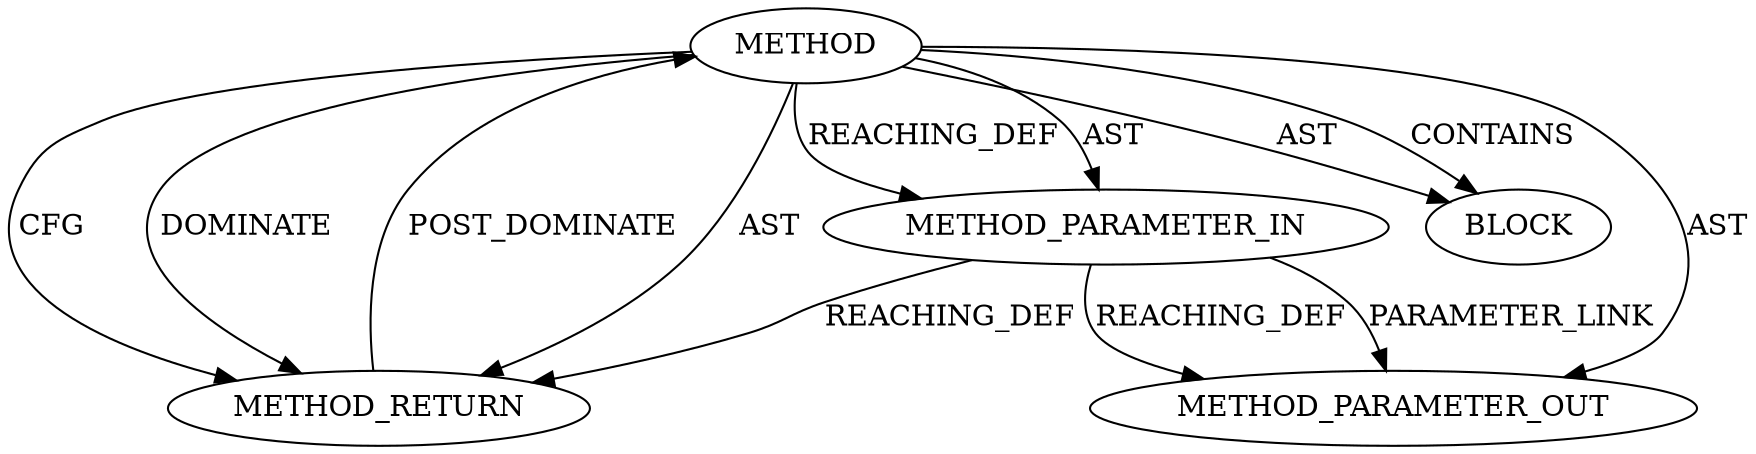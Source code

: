 digraph {
  13602 [label=METHOD_PARAMETER_OUT ORDER=1 CODE="p1" IS_VARIADIC=false TYPE_FULL_NAME="ANY" EVALUATION_STRATEGY="BY_VALUE" INDEX=1 NAME="p1"]
  12942 [label=METHOD_RETURN ORDER=2 CODE="RET" TYPE_FULL_NAME="ANY" EVALUATION_STRATEGY="BY_VALUE"]
  12941 [label=BLOCK ORDER=1 ARGUMENT_INDEX=1 CODE="<empty>" TYPE_FULL_NAME="ANY"]
  12939 [label=METHOD AST_PARENT_TYPE="NAMESPACE_BLOCK" AST_PARENT_FULL_NAME="<global>" ORDER=0 CODE="<empty>" FULL_NAME="ceph_msg_put" IS_EXTERNAL=true FILENAME="<empty>" SIGNATURE="" NAME="ceph_msg_put"]
  12940 [label=METHOD_PARAMETER_IN ORDER=1 CODE="p1" IS_VARIADIC=false TYPE_FULL_NAME="ANY" EVALUATION_STRATEGY="BY_VALUE" INDEX=1 NAME="p1"]
  12939 -> 12941 [label=AST ]
  12939 -> 12942 [label=CFG ]
  12939 -> 12940 [label=REACHING_DEF VARIABLE=""]
  12939 -> 12942 [label=DOMINATE ]
  12940 -> 13602 [label=REACHING_DEF VARIABLE="p1"]
  12939 -> 12941 [label=CONTAINS ]
  12942 -> 12939 [label=POST_DOMINATE ]
  12940 -> 13602 [label=PARAMETER_LINK ]
  12939 -> 13602 [label=AST ]
  12939 -> 12940 [label=AST ]
  12939 -> 12942 [label=AST ]
  12940 -> 12942 [label=REACHING_DEF VARIABLE="p1"]
}

